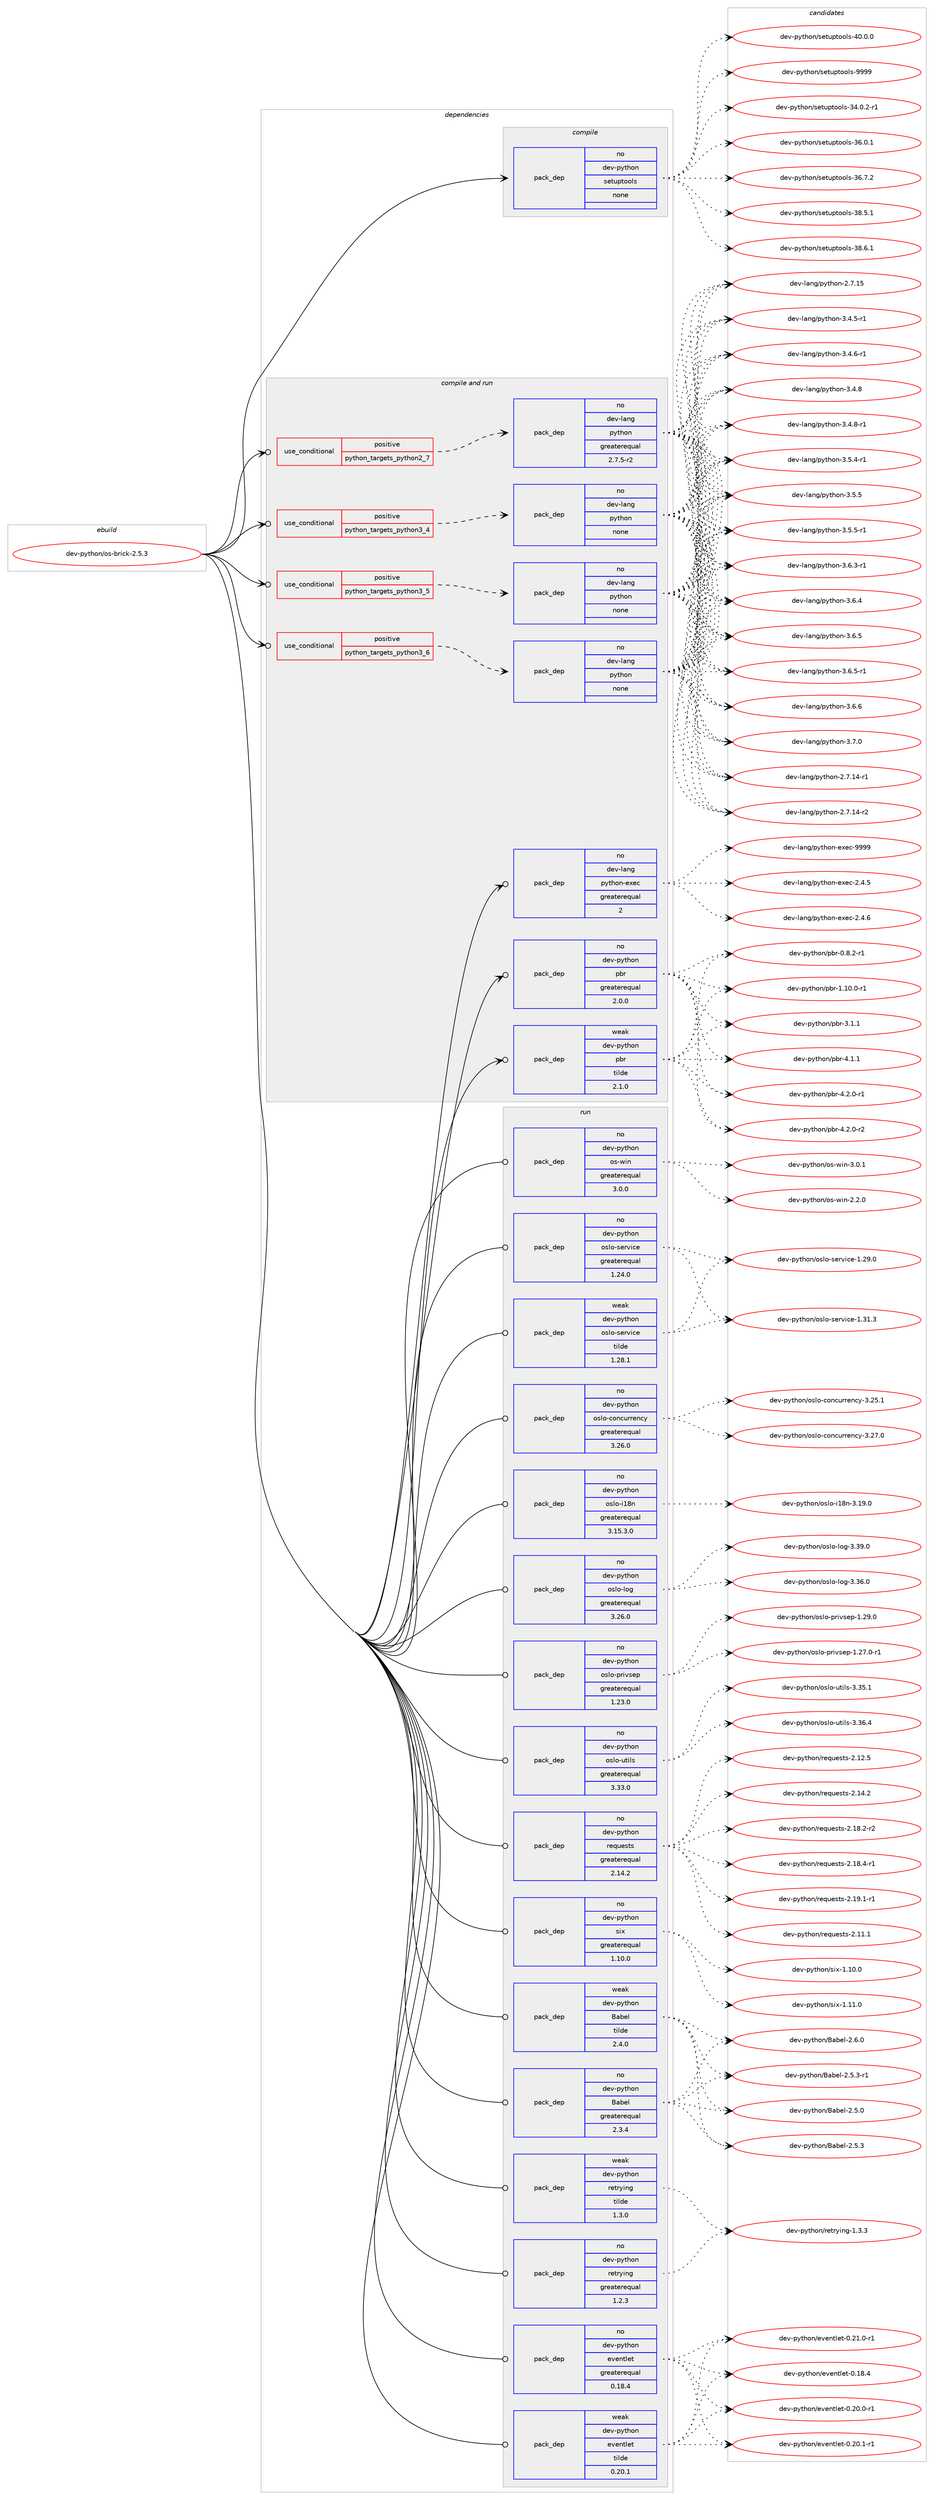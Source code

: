 digraph prolog {

# *************
# Graph options
# *************

newrank=true;
concentrate=true;
compound=true;
graph [rankdir=LR,fontname=Helvetica,fontsize=10,ranksep=1.5];#, ranksep=2.5, nodesep=0.2];
edge  [arrowhead=vee];
node  [fontname=Helvetica,fontsize=10];

# **********
# The ebuild
# **********

subgraph cluster_leftcol {
color=gray;
rank=same;
label=<<i>ebuild</i>>;
id [label="dev-python/os-brick-2.5.3", color=red, width=4, href="../dev-python/os-brick-2.5.3.svg"];
}

# ****************
# The dependencies
# ****************

subgraph cluster_midcol {
color=gray;
label=<<i>dependencies</i>>;
subgraph cluster_compile {
fillcolor="#eeeeee";
style=filled;
label=<<i>compile</i>>;
subgraph pack4233 {
dependency6140 [label=<<TABLE BORDER="0" CELLBORDER="1" CELLSPACING="0" CELLPADDING="4" WIDTH="220"><TR><TD ROWSPAN="6" CELLPADDING="30">pack_dep</TD></TR><TR><TD WIDTH="110">no</TD></TR><TR><TD>dev-python</TD></TR><TR><TD>setuptools</TD></TR><TR><TD>none</TD></TR><TR><TD></TD></TR></TABLE>>, shape=none, color=blue];
}
id:e -> dependency6140:w [weight=20,style="solid",arrowhead="vee"];
}
subgraph cluster_compileandrun {
fillcolor="#eeeeee";
style=filled;
label=<<i>compile and run</i>>;
subgraph cond1776 {
dependency6141 [label=<<TABLE BORDER="0" CELLBORDER="1" CELLSPACING="0" CELLPADDING="4"><TR><TD ROWSPAN="3" CELLPADDING="10">use_conditional</TD></TR><TR><TD>positive</TD></TR><TR><TD>python_targets_python2_7</TD></TR></TABLE>>, shape=none, color=red];
subgraph pack4234 {
dependency6142 [label=<<TABLE BORDER="0" CELLBORDER="1" CELLSPACING="0" CELLPADDING="4" WIDTH="220"><TR><TD ROWSPAN="6" CELLPADDING="30">pack_dep</TD></TR><TR><TD WIDTH="110">no</TD></TR><TR><TD>dev-lang</TD></TR><TR><TD>python</TD></TR><TR><TD>greaterequal</TD></TR><TR><TD>2.7.5-r2</TD></TR></TABLE>>, shape=none, color=blue];
}
dependency6141:e -> dependency6142:w [weight=20,style="dashed",arrowhead="vee"];
}
id:e -> dependency6141:w [weight=20,style="solid",arrowhead="odotvee"];
subgraph cond1777 {
dependency6143 [label=<<TABLE BORDER="0" CELLBORDER="1" CELLSPACING="0" CELLPADDING="4"><TR><TD ROWSPAN="3" CELLPADDING="10">use_conditional</TD></TR><TR><TD>positive</TD></TR><TR><TD>python_targets_python3_4</TD></TR></TABLE>>, shape=none, color=red];
subgraph pack4235 {
dependency6144 [label=<<TABLE BORDER="0" CELLBORDER="1" CELLSPACING="0" CELLPADDING="4" WIDTH="220"><TR><TD ROWSPAN="6" CELLPADDING="30">pack_dep</TD></TR><TR><TD WIDTH="110">no</TD></TR><TR><TD>dev-lang</TD></TR><TR><TD>python</TD></TR><TR><TD>none</TD></TR><TR><TD></TD></TR></TABLE>>, shape=none, color=blue];
}
dependency6143:e -> dependency6144:w [weight=20,style="dashed",arrowhead="vee"];
}
id:e -> dependency6143:w [weight=20,style="solid",arrowhead="odotvee"];
subgraph cond1778 {
dependency6145 [label=<<TABLE BORDER="0" CELLBORDER="1" CELLSPACING="0" CELLPADDING="4"><TR><TD ROWSPAN="3" CELLPADDING="10">use_conditional</TD></TR><TR><TD>positive</TD></TR><TR><TD>python_targets_python3_5</TD></TR></TABLE>>, shape=none, color=red];
subgraph pack4236 {
dependency6146 [label=<<TABLE BORDER="0" CELLBORDER="1" CELLSPACING="0" CELLPADDING="4" WIDTH="220"><TR><TD ROWSPAN="6" CELLPADDING="30">pack_dep</TD></TR><TR><TD WIDTH="110">no</TD></TR><TR><TD>dev-lang</TD></TR><TR><TD>python</TD></TR><TR><TD>none</TD></TR><TR><TD></TD></TR></TABLE>>, shape=none, color=blue];
}
dependency6145:e -> dependency6146:w [weight=20,style="dashed",arrowhead="vee"];
}
id:e -> dependency6145:w [weight=20,style="solid",arrowhead="odotvee"];
subgraph cond1779 {
dependency6147 [label=<<TABLE BORDER="0" CELLBORDER="1" CELLSPACING="0" CELLPADDING="4"><TR><TD ROWSPAN="3" CELLPADDING="10">use_conditional</TD></TR><TR><TD>positive</TD></TR><TR><TD>python_targets_python3_6</TD></TR></TABLE>>, shape=none, color=red];
subgraph pack4237 {
dependency6148 [label=<<TABLE BORDER="0" CELLBORDER="1" CELLSPACING="0" CELLPADDING="4" WIDTH="220"><TR><TD ROWSPAN="6" CELLPADDING="30">pack_dep</TD></TR><TR><TD WIDTH="110">no</TD></TR><TR><TD>dev-lang</TD></TR><TR><TD>python</TD></TR><TR><TD>none</TD></TR><TR><TD></TD></TR></TABLE>>, shape=none, color=blue];
}
dependency6147:e -> dependency6148:w [weight=20,style="dashed",arrowhead="vee"];
}
id:e -> dependency6147:w [weight=20,style="solid",arrowhead="odotvee"];
subgraph pack4238 {
dependency6149 [label=<<TABLE BORDER="0" CELLBORDER="1" CELLSPACING="0" CELLPADDING="4" WIDTH="220"><TR><TD ROWSPAN="6" CELLPADDING="30">pack_dep</TD></TR><TR><TD WIDTH="110">no</TD></TR><TR><TD>dev-lang</TD></TR><TR><TD>python-exec</TD></TR><TR><TD>greaterequal</TD></TR><TR><TD>2</TD></TR></TABLE>>, shape=none, color=blue];
}
id:e -> dependency6149:w [weight=20,style="solid",arrowhead="odotvee"];
subgraph pack4239 {
dependency6150 [label=<<TABLE BORDER="0" CELLBORDER="1" CELLSPACING="0" CELLPADDING="4" WIDTH="220"><TR><TD ROWSPAN="6" CELLPADDING="30">pack_dep</TD></TR><TR><TD WIDTH="110">no</TD></TR><TR><TD>dev-python</TD></TR><TR><TD>pbr</TD></TR><TR><TD>greaterequal</TD></TR><TR><TD>2.0.0</TD></TR></TABLE>>, shape=none, color=blue];
}
id:e -> dependency6150:w [weight=20,style="solid",arrowhead="odotvee"];
subgraph pack4240 {
dependency6151 [label=<<TABLE BORDER="0" CELLBORDER="1" CELLSPACING="0" CELLPADDING="4" WIDTH="220"><TR><TD ROWSPAN="6" CELLPADDING="30">pack_dep</TD></TR><TR><TD WIDTH="110">weak</TD></TR><TR><TD>dev-python</TD></TR><TR><TD>pbr</TD></TR><TR><TD>tilde</TD></TR><TR><TD>2.1.0</TD></TR></TABLE>>, shape=none, color=blue];
}
id:e -> dependency6151:w [weight=20,style="solid",arrowhead="odotvee"];
}
subgraph cluster_run {
fillcolor="#eeeeee";
style=filled;
label=<<i>run</i>>;
subgraph pack4241 {
dependency6152 [label=<<TABLE BORDER="0" CELLBORDER="1" CELLSPACING="0" CELLPADDING="4" WIDTH="220"><TR><TD ROWSPAN="6" CELLPADDING="30">pack_dep</TD></TR><TR><TD WIDTH="110">no</TD></TR><TR><TD>dev-python</TD></TR><TR><TD>Babel</TD></TR><TR><TD>greaterequal</TD></TR><TR><TD>2.3.4</TD></TR></TABLE>>, shape=none, color=blue];
}
id:e -> dependency6152:w [weight=20,style="solid",arrowhead="odot"];
subgraph pack4242 {
dependency6153 [label=<<TABLE BORDER="0" CELLBORDER="1" CELLSPACING="0" CELLPADDING="4" WIDTH="220"><TR><TD ROWSPAN="6" CELLPADDING="30">pack_dep</TD></TR><TR><TD WIDTH="110">no</TD></TR><TR><TD>dev-python</TD></TR><TR><TD>eventlet</TD></TR><TR><TD>greaterequal</TD></TR><TR><TD>0.18.4</TD></TR></TABLE>>, shape=none, color=blue];
}
id:e -> dependency6153:w [weight=20,style="solid",arrowhead="odot"];
subgraph pack4243 {
dependency6154 [label=<<TABLE BORDER="0" CELLBORDER="1" CELLSPACING="0" CELLPADDING="4" WIDTH="220"><TR><TD ROWSPAN="6" CELLPADDING="30">pack_dep</TD></TR><TR><TD WIDTH="110">no</TD></TR><TR><TD>dev-python</TD></TR><TR><TD>os-win</TD></TR><TR><TD>greaterequal</TD></TR><TR><TD>3.0.0</TD></TR></TABLE>>, shape=none, color=blue];
}
id:e -> dependency6154:w [weight=20,style="solid",arrowhead="odot"];
subgraph pack4244 {
dependency6155 [label=<<TABLE BORDER="0" CELLBORDER="1" CELLSPACING="0" CELLPADDING="4" WIDTH="220"><TR><TD ROWSPAN="6" CELLPADDING="30">pack_dep</TD></TR><TR><TD WIDTH="110">no</TD></TR><TR><TD>dev-python</TD></TR><TR><TD>oslo-concurrency</TD></TR><TR><TD>greaterequal</TD></TR><TR><TD>3.26.0</TD></TR></TABLE>>, shape=none, color=blue];
}
id:e -> dependency6155:w [weight=20,style="solid",arrowhead="odot"];
subgraph pack4245 {
dependency6156 [label=<<TABLE BORDER="0" CELLBORDER="1" CELLSPACING="0" CELLPADDING="4" WIDTH="220"><TR><TD ROWSPAN="6" CELLPADDING="30">pack_dep</TD></TR><TR><TD WIDTH="110">no</TD></TR><TR><TD>dev-python</TD></TR><TR><TD>oslo-i18n</TD></TR><TR><TD>greaterequal</TD></TR><TR><TD>3.15.3.0</TD></TR></TABLE>>, shape=none, color=blue];
}
id:e -> dependency6156:w [weight=20,style="solid",arrowhead="odot"];
subgraph pack4246 {
dependency6157 [label=<<TABLE BORDER="0" CELLBORDER="1" CELLSPACING="0" CELLPADDING="4" WIDTH="220"><TR><TD ROWSPAN="6" CELLPADDING="30">pack_dep</TD></TR><TR><TD WIDTH="110">no</TD></TR><TR><TD>dev-python</TD></TR><TR><TD>oslo-log</TD></TR><TR><TD>greaterequal</TD></TR><TR><TD>3.26.0</TD></TR></TABLE>>, shape=none, color=blue];
}
id:e -> dependency6157:w [weight=20,style="solid",arrowhead="odot"];
subgraph pack4247 {
dependency6158 [label=<<TABLE BORDER="0" CELLBORDER="1" CELLSPACING="0" CELLPADDING="4" WIDTH="220"><TR><TD ROWSPAN="6" CELLPADDING="30">pack_dep</TD></TR><TR><TD WIDTH="110">no</TD></TR><TR><TD>dev-python</TD></TR><TR><TD>oslo-privsep</TD></TR><TR><TD>greaterequal</TD></TR><TR><TD>1.23.0</TD></TR></TABLE>>, shape=none, color=blue];
}
id:e -> dependency6158:w [weight=20,style="solid",arrowhead="odot"];
subgraph pack4248 {
dependency6159 [label=<<TABLE BORDER="0" CELLBORDER="1" CELLSPACING="0" CELLPADDING="4" WIDTH="220"><TR><TD ROWSPAN="6" CELLPADDING="30">pack_dep</TD></TR><TR><TD WIDTH="110">no</TD></TR><TR><TD>dev-python</TD></TR><TR><TD>oslo-service</TD></TR><TR><TD>greaterequal</TD></TR><TR><TD>1.24.0</TD></TR></TABLE>>, shape=none, color=blue];
}
id:e -> dependency6159:w [weight=20,style="solid",arrowhead="odot"];
subgraph pack4249 {
dependency6160 [label=<<TABLE BORDER="0" CELLBORDER="1" CELLSPACING="0" CELLPADDING="4" WIDTH="220"><TR><TD ROWSPAN="6" CELLPADDING="30">pack_dep</TD></TR><TR><TD WIDTH="110">no</TD></TR><TR><TD>dev-python</TD></TR><TR><TD>oslo-utils</TD></TR><TR><TD>greaterequal</TD></TR><TR><TD>3.33.0</TD></TR></TABLE>>, shape=none, color=blue];
}
id:e -> dependency6160:w [weight=20,style="solid",arrowhead="odot"];
subgraph pack4250 {
dependency6161 [label=<<TABLE BORDER="0" CELLBORDER="1" CELLSPACING="0" CELLPADDING="4" WIDTH="220"><TR><TD ROWSPAN="6" CELLPADDING="30">pack_dep</TD></TR><TR><TD WIDTH="110">no</TD></TR><TR><TD>dev-python</TD></TR><TR><TD>requests</TD></TR><TR><TD>greaterequal</TD></TR><TR><TD>2.14.2</TD></TR></TABLE>>, shape=none, color=blue];
}
id:e -> dependency6161:w [weight=20,style="solid",arrowhead="odot"];
subgraph pack4251 {
dependency6162 [label=<<TABLE BORDER="0" CELLBORDER="1" CELLSPACING="0" CELLPADDING="4" WIDTH="220"><TR><TD ROWSPAN="6" CELLPADDING="30">pack_dep</TD></TR><TR><TD WIDTH="110">no</TD></TR><TR><TD>dev-python</TD></TR><TR><TD>retrying</TD></TR><TR><TD>greaterequal</TD></TR><TR><TD>1.2.3</TD></TR></TABLE>>, shape=none, color=blue];
}
id:e -> dependency6162:w [weight=20,style="solid",arrowhead="odot"];
subgraph pack4252 {
dependency6163 [label=<<TABLE BORDER="0" CELLBORDER="1" CELLSPACING="0" CELLPADDING="4" WIDTH="220"><TR><TD ROWSPAN="6" CELLPADDING="30">pack_dep</TD></TR><TR><TD WIDTH="110">no</TD></TR><TR><TD>dev-python</TD></TR><TR><TD>six</TD></TR><TR><TD>greaterequal</TD></TR><TR><TD>1.10.0</TD></TR></TABLE>>, shape=none, color=blue];
}
id:e -> dependency6163:w [weight=20,style="solid",arrowhead="odot"];
subgraph pack4253 {
dependency6164 [label=<<TABLE BORDER="0" CELLBORDER="1" CELLSPACING="0" CELLPADDING="4" WIDTH="220"><TR><TD ROWSPAN="6" CELLPADDING="30">pack_dep</TD></TR><TR><TD WIDTH="110">weak</TD></TR><TR><TD>dev-python</TD></TR><TR><TD>Babel</TD></TR><TR><TD>tilde</TD></TR><TR><TD>2.4.0</TD></TR></TABLE>>, shape=none, color=blue];
}
id:e -> dependency6164:w [weight=20,style="solid",arrowhead="odot"];
subgraph pack4254 {
dependency6165 [label=<<TABLE BORDER="0" CELLBORDER="1" CELLSPACING="0" CELLPADDING="4" WIDTH="220"><TR><TD ROWSPAN="6" CELLPADDING="30">pack_dep</TD></TR><TR><TD WIDTH="110">weak</TD></TR><TR><TD>dev-python</TD></TR><TR><TD>eventlet</TD></TR><TR><TD>tilde</TD></TR><TR><TD>0.20.1</TD></TR></TABLE>>, shape=none, color=blue];
}
id:e -> dependency6165:w [weight=20,style="solid",arrowhead="odot"];
subgraph pack4255 {
dependency6166 [label=<<TABLE BORDER="0" CELLBORDER="1" CELLSPACING="0" CELLPADDING="4" WIDTH="220"><TR><TD ROWSPAN="6" CELLPADDING="30">pack_dep</TD></TR><TR><TD WIDTH="110">weak</TD></TR><TR><TD>dev-python</TD></TR><TR><TD>oslo-service</TD></TR><TR><TD>tilde</TD></TR><TR><TD>1.28.1</TD></TR></TABLE>>, shape=none, color=blue];
}
id:e -> dependency6166:w [weight=20,style="solid",arrowhead="odot"];
subgraph pack4256 {
dependency6167 [label=<<TABLE BORDER="0" CELLBORDER="1" CELLSPACING="0" CELLPADDING="4" WIDTH="220"><TR><TD ROWSPAN="6" CELLPADDING="30">pack_dep</TD></TR><TR><TD WIDTH="110">weak</TD></TR><TR><TD>dev-python</TD></TR><TR><TD>retrying</TD></TR><TR><TD>tilde</TD></TR><TR><TD>1.3.0</TD></TR></TABLE>>, shape=none, color=blue];
}
id:e -> dependency6167:w [weight=20,style="solid",arrowhead="odot"];
}
}

# **************
# The candidates
# **************

subgraph cluster_choices {
rank=same;
color=gray;
label=<<i>candidates</i>>;

subgraph choice4233 {
color=black;
nodesep=1;
choice1001011184511212111610411111047115101116117112116111111108115455152464846504511449 [label="dev-python/setuptools-34.0.2-r1", color=red, width=4,href="../dev-python/setuptools-34.0.2-r1.svg"];
choice100101118451121211161041111104711510111611711211611111110811545515446484649 [label="dev-python/setuptools-36.0.1", color=red, width=4,href="../dev-python/setuptools-36.0.1.svg"];
choice100101118451121211161041111104711510111611711211611111110811545515446554650 [label="dev-python/setuptools-36.7.2", color=red, width=4,href="../dev-python/setuptools-36.7.2.svg"];
choice100101118451121211161041111104711510111611711211611111110811545515646534649 [label="dev-python/setuptools-38.5.1", color=red, width=4,href="../dev-python/setuptools-38.5.1.svg"];
choice100101118451121211161041111104711510111611711211611111110811545515646544649 [label="dev-python/setuptools-38.6.1", color=red, width=4,href="../dev-python/setuptools-38.6.1.svg"];
choice100101118451121211161041111104711510111611711211611111110811545524846484648 [label="dev-python/setuptools-40.0.0", color=red, width=4,href="../dev-python/setuptools-40.0.0.svg"];
choice10010111845112121116104111110471151011161171121161111111081154557575757 [label="dev-python/setuptools-9999", color=red, width=4,href="../dev-python/setuptools-9999.svg"];
dependency6140:e -> choice1001011184511212111610411111047115101116117112116111111108115455152464846504511449:w [style=dotted,weight="100"];
dependency6140:e -> choice100101118451121211161041111104711510111611711211611111110811545515446484649:w [style=dotted,weight="100"];
dependency6140:e -> choice100101118451121211161041111104711510111611711211611111110811545515446554650:w [style=dotted,weight="100"];
dependency6140:e -> choice100101118451121211161041111104711510111611711211611111110811545515646534649:w [style=dotted,weight="100"];
dependency6140:e -> choice100101118451121211161041111104711510111611711211611111110811545515646544649:w [style=dotted,weight="100"];
dependency6140:e -> choice100101118451121211161041111104711510111611711211611111110811545524846484648:w [style=dotted,weight="100"];
dependency6140:e -> choice10010111845112121116104111110471151011161171121161111111081154557575757:w [style=dotted,weight="100"];
}
subgraph choice4234 {
color=black;
nodesep=1;
choice100101118451089711010347112121116104111110455046554649524511449 [label="dev-lang/python-2.7.14-r1", color=red, width=4,href="../dev-lang/python-2.7.14-r1.svg"];
choice100101118451089711010347112121116104111110455046554649524511450 [label="dev-lang/python-2.7.14-r2", color=red, width=4,href="../dev-lang/python-2.7.14-r2.svg"];
choice10010111845108971101034711212111610411111045504655464953 [label="dev-lang/python-2.7.15", color=red, width=4,href="../dev-lang/python-2.7.15.svg"];
choice1001011184510897110103471121211161041111104551465246534511449 [label="dev-lang/python-3.4.5-r1", color=red, width=4,href="../dev-lang/python-3.4.5-r1.svg"];
choice1001011184510897110103471121211161041111104551465246544511449 [label="dev-lang/python-3.4.6-r1", color=red, width=4,href="../dev-lang/python-3.4.6-r1.svg"];
choice100101118451089711010347112121116104111110455146524656 [label="dev-lang/python-3.4.8", color=red, width=4,href="../dev-lang/python-3.4.8.svg"];
choice1001011184510897110103471121211161041111104551465246564511449 [label="dev-lang/python-3.4.8-r1", color=red, width=4,href="../dev-lang/python-3.4.8-r1.svg"];
choice1001011184510897110103471121211161041111104551465346524511449 [label="dev-lang/python-3.5.4-r1", color=red, width=4,href="../dev-lang/python-3.5.4-r1.svg"];
choice100101118451089711010347112121116104111110455146534653 [label="dev-lang/python-3.5.5", color=red, width=4,href="../dev-lang/python-3.5.5.svg"];
choice1001011184510897110103471121211161041111104551465346534511449 [label="dev-lang/python-3.5.5-r1", color=red, width=4,href="../dev-lang/python-3.5.5-r1.svg"];
choice1001011184510897110103471121211161041111104551465446514511449 [label="dev-lang/python-3.6.3-r1", color=red, width=4,href="../dev-lang/python-3.6.3-r1.svg"];
choice100101118451089711010347112121116104111110455146544652 [label="dev-lang/python-3.6.4", color=red, width=4,href="../dev-lang/python-3.6.4.svg"];
choice100101118451089711010347112121116104111110455146544653 [label="dev-lang/python-3.6.5", color=red, width=4,href="../dev-lang/python-3.6.5.svg"];
choice1001011184510897110103471121211161041111104551465446534511449 [label="dev-lang/python-3.6.5-r1", color=red, width=4,href="../dev-lang/python-3.6.5-r1.svg"];
choice100101118451089711010347112121116104111110455146544654 [label="dev-lang/python-3.6.6", color=red, width=4,href="../dev-lang/python-3.6.6.svg"];
choice100101118451089711010347112121116104111110455146554648 [label="dev-lang/python-3.7.0", color=red, width=4,href="../dev-lang/python-3.7.0.svg"];
dependency6142:e -> choice100101118451089711010347112121116104111110455046554649524511449:w [style=dotted,weight="100"];
dependency6142:e -> choice100101118451089711010347112121116104111110455046554649524511450:w [style=dotted,weight="100"];
dependency6142:e -> choice10010111845108971101034711212111610411111045504655464953:w [style=dotted,weight="100"];
dependency6142:e -> choice1001011184510897110103471121211161041111104551465246534511449:w [style=dotted,weight="100"];
dependency6142:e -> choice1001011184510897110103471121211161041111104551465246544511449:w [style=dotted,weight="100"];
dependency6142:e -> choice100101118451089711010347112121116104111110455146524656:w [style=dotted,weight="100"];
dependency6142:e -> choice1001011184510897110103471121211161041111104551465246564511449:w [style=dotted,weight="100"];
dependency6142:e -> choice1001011184510897110103471121211161041111104551465346524511449:w [style=dotted,weight="100"];
dependency6142:e -> choice100101118451089711010347112121116104111110455146534653:w [style=dotted,weight="100"];
dependency6142:e -> choice1001011184510897110103471121211161041111104551465346534511449:w [style=dotted,weight="100"];
dependency6142:e -> choice1001011184510897110103471121211161041111104551465446514511449:w [style=dotted,weight="100"];
dependency6142:e -> choice100101118451089711010347112121116104111110455146544652:w [style=dotted,weight="100"];
dependency6142:e -> choice100101118451089711010347112121116104111110455146544653:w [style=dotted,weight="100"];
dependency6142:e -> choice1001011184510897110103471121211161041111104551465446534511449:w [style=dotted,weight="100"];
dependency6142:e -> choice100101118451089711010347112121116104111110455146544654:w [style=dotted,weight="100"];
dependency6142:e -> choice100101118451089711010347112121116104111110455146554648:w [style=dotted,weight="100"];
}
subgraph choice4235 {
color=black;
nodesep=1;
choice100101118451089711010347112121116104111110455046554649524511449 [label="dev-lang/python-2.7.14-r1", color=red, width=4,href="../dev-lang/python-2.7.14-r1.svg"];
choice100101118451089711010347112121116104111110455046554649524511450 [label="dev-lang/python-2.7.14-r2", color=red, width=4,href="../dev-lang/python-2.7.14-r2.svg"];
choice10010111845108971101034711212111610411111045504655464953 [label="dev-lang/python-2.7.15", color=red, width=4,href="../dev-lang/python-2.7.15.svg"];
choice1001011184510897110103471121211161041111104551465246534511449 [label="dev-lang/python-3.4.5-r1", color=red, width=4,href="../dev-lang/python-3.4.5-r1.svg"];
choice1001011184510897110103471121211161041111104551465246544511449 [label="dev-lang/python-3.4.6-r1", color=red, width=4,href="../dev-lang/python-3.4.6-r1.svg"];
choice100101118451089711010347112121116104111110455146524656 [label="dev-lang/python-3.4.8", color=red, width=4,href="../dev-lang/python-3.4.8.svg"];
choice1001011184510897110103471121211161041111104551465246564511449 [label="dev-lang/python-3.4.8-r1", color=red, width=4,href="../dev-lang/python-3.4.8-r1.svg"];
choice1001011184510897110103471121211161041111104551465346524511449 [label="dev-lang/python-3.5.4-r1", color=red, width=4,href="../dev-lang/python-3.5.4-r1.svg"];
choice100101118451089711010347112121116104111110455146534653 [label="dev-lang/python-3.5.5", color=red, width=4,href="../dev-lang/python-3.5.5.svg"];
choice1001011184510897110103471121211161041111104551465346534511449 [label="dev-lang/python-3.5.5-r1", color=red, width=4,href="../dev-lang/python-3.5.5-r1.svg"];
choice1001011184510897110103471121211161041111104551465446514511449 [label="dev-lang/python-3.6.3-r1", color=red, width=4,href="../dev-lang/python-3.6.3-r1.svg"];
choice100101118451089711010347112121116104111110455146544652 [label="dev-lang/python-3.6.4", color=red, width=4,href="../dev-lang/python-3.6.4.svg"];
choice100101118451089711010347112121116104111110455146544653 [label="dev-lang/python-3.6.5", color=red, width=4,href="../dev-lang/python-3.6.5.svg"];
choice1001011184510897110103471121211161041111104551465446534511449 [label="dev-lang/python-3.6.5-r1", color=red, width=4,href="../dev-lang/python-3.6.5-r1.svg"];
choice100101118451089711010347112121116104111110455146544654 [label="dev-lang/python-3.6.6", color=red, width=4,href="../dev-lang/python-3.6.6.svg"];
choice100101118451089711010347112121116104111110455146554648 [label="dev-lang/python-3.7.0", color=red, width=4,href="../dev-lang/python-3.7.0.svg"];
dependency6144:e -> choice100101118451089711010347112121116104111110455046554649524511449:w [style=dotted,weight="100"];
dependency6144:e -> choice100101118451089711010347112121116104111110455046554649524511450:w [style=dotted,weight="100"];
dependency6144:e -> choice10010111845108971101034711212111610411111045504655464953:w [style=dotted,weight="100"];
dependency6144:e -> choice1001011184510897110103471121211161041111104551465246534511449:w [style=dotted,weight="100"];
dependency6144:e -> choice1001011184510897110103471121211161041111104551465246544511449:w [style=dotted,weight="100"];
dependency6144:e -> choice100101118451089711010347112121116104111110455146524656:w [style=dotted,weight="100"];
dependency6144:e -> choice1001011184510897110103471121211161041111104551465246564511449:w [style=dotted,weight="100"];
dependency6144:e -> choice1001011184510897110103471121211161041111104551465346524511449:w [style=dotted,weight="100"];
dependency6144:e -> choice100101118451089711010347112121116104111110455146534653:w [style=dotted,weight="100"];
dependency6144:e -> choice1001011184510897110103471121211161041111104551465346534511449:w [style=dotted,weight="100"];
dependency6144:e -> choice1001011184510897110103471121211161041111104551465446514511449:w [style=dotted,weight="100"];
dependency6144:e -> choice100101118451089711010347112121116104111110455146544652:w [style=dotted,weight="100"];
dependency6144:e -> choice100101118451089711010347112121116104111110455146544653:w [style=dotted,weight="100"];
dependency6144:e -> choice1001011184510897110103471121211161041111104551465446534511449:w [style=dotted,weight="100"];
dependency6144:e -> choice100101118451089711010347112121116104111110455146544654:w [style=dotted,weight="100"];
dependency6144:e -> choice100101118451089711010347112121116104111110455146554648:w [style=dotted,weight="100"];
}
subgraph choice4236 {
color=black;
nodesep=1;
choice100101118451089711010347112121116104111110455046554649524511449 [label="dev-lang/python-2.7.14-r1", color=red, width=4,href="../dev-lang/python-2.7.14-r1.svg"];
choice100101118451089711010347112121116104111110455046554649524511450 [label="dev-lang/python-2.7.14-r2", color=red, width=4,href="../dev-lang/python-2.7.14-r2.svg"];
choice10010111845108971101034711212111610411111045504655464953 [label="dev-lang/python-2.7.15", color=red, width=4,href="../dev-lang/python-2.7.15.svg"];
choice1001011184510897110103471121211161041111104551465246534511449 [label="dev-lang/python-3.4.5-r1", color=red, width=4,href="../dev-lang/python-3.4.5-r1.svg"];
choice1001011184510897110103471121211161041111104551465246544511449 [label="dev-lang/python-3.4.6-r1", color=red, width=4,href="../dev-lang/python-3.4.6-r1.svg"];
choice100101118451089711010347112121116104111110455146524656 [label="dev-lang/python-3.4.8", color=red, width=4,href="../dev-lang/python-3.4.8.svg"];
choice1001011184510897110103471121211161041111104551465246564511449 [label="dev-lang/python-3.4.8-r1", color=red, width=4,href="../dev-lang/python-3.4.8-r1.svg"];
choice1001011184510897110103471121211161041111104551465346524511449 [label="dev-lang/python-3.5.4-r1", color=red, width=4,href="../dev-lang/python-3.5.4-r1.svg"];
choice100101118451089711010347112121116104111110455146534653 [label="dev-lang/python-3.5.5", color=red, width=4,href="../dev-lang/python-3.5.5.svg"];
choice1001011184510897110103471121211161041111104551465346534511449 [label="dev-lang/python-3.5.5-r1", color=red, width=4,href="../dev-lang/python-3.5.5-r1.svg"];
choice1001011184510897110103471121211161041111104551465446514511449 [label="dev-lang/python-3.6.3-r1", color=red, width=4,href="../dev-lang/python-3.6.3-r1.svg"];
choice100101118451089711010347112121116104111110455146544652 [label="dev-lang/python-3.6.4", color=red, width=4,href="../dev-lang/python-3.6.4.svg"];
choice100101118451089711010347112121116104111110455146544653 [label="dev-lang/python-3.6.5", color=red, width=4,href="../dev-lang/python-3.6.5.svg"];
choice1001011184510897110103471121211161041111104551465446534511449 [label="dev-lang/python-3.6.5-r1", color=red, width=4,href="../dev-lang/python-3.6.5-r1.svg"];
choice100101118451089711010347112121116104111110455146544654 [label="dev-lang/python-3.6.6", color=red, width=4,href="../dev-lang/python-3.6.6.svg"];
choice100101118451089711010347112121116104111110455146554648 [label="dev-lang/python-3.7.0", color=red, width=4,href="../dev-lang/python-3.7.0.svg"];
dependency6146:e -> choice100101118451089711010347112121116104111110455046554649524511449:w [style=dotted,weight="100"];
dependency6146:e -> choice100101118451089711010347112121116104111110455046554649524511450:w [style=dotted,weight="100"];
dependency6146:e -> choice10010111845108971101034711212111610411111045504655464953:w [style=dotted,weight="100"];
dependency6146:e -> choice1001011184510897110103471121211161041111104551465246534511449:w [style=dotted,weight="100"];
dependency6146:e -> choice1001011184510897110103471121211161041111104551465246544511449:w [style=dotted,weight="100"];
dependency6146:e -> choice100101118451089711010347112121116104111110455146524656:w [style=dotted,weight="100"];
dependency6146:e -> choice1001011184510897110103471121211161041111104551465246564511449:w [style=dotted,weight="100"];
dependency6146:e -> choice1001011184510897110103471121211161041111104551465346524511449:w [style=dotted,weight="100"];
dependency6146:e -> choice100101118451089711010347112121116104111110455146534653:w [style=dotted,weight="100"];
dependency6146:e -> choice1001011184510897110103471121211161041111104551465346534511449:w [style=dotted,weight="100"];
dependency6146:e -> choice1001011184510897110103471121211161041111104551465446514511449:w [style=dotted,weight="100"];
dependency6146:e -> choice100101118451089711010347112121116104111110455146544652:w [style=dotted,weight="100"];
dependency6146:e -> choice100101118451089711010347112121116104111110455146544653:w [style=dotted,weight="100"];
dependency6146:e -> choice1001011184510897110103471121211161041111104551465446534511449:w [style=dotted,weight="100"];
dependency6146:e -> choice100101118451089711010347112121116104111110455146544654:w [style=dotted,weight="100"];
dependency6146:e -> choice100101118451089711010347112121116104111110455146554648:w [style=dotted,weight="100"];
}
subgraph choice4237 {
color=black;
nodesep=1;
choice100101118451089711010347112121116104111110455046554649524511449 [label="dev-lang/python-2.7.14-r1", color=red, width=4,href="../dev-lang/python-2.7.14-r1.svg"];
choice100101118451089711010347112121116104111110455046554649524511450 [label="dev-lang/python-2.7.14-r2", color=red, width=4,href="../dev-lang/python-2.7.14-r2.svg"];
choice10010111845108971101034711212111610411111045504655464953 [label="dev-lang/python-2.7.15", color=red, width=4,href="../dev-lang/python-2.7.15.svg"];
choice1001011184510897110103471121211161041111104551465246534511449 [label="dev-lang/python-3.4.5-r1", color=red, width=4,href="../dev-lang/python-3.4.5-r1.svg"];
choice1001011184510897110103471121211161041111104551465246544511449 [label="dev-lang/python-3.4.6-r1", color=red, width=4,href="../dev-lang/python-3.4.6-r1.svg"];
choice100101118451089711010347112121116104111110455146524656 [label="dev-lang/python-3.4.8", color=red, width=4,href="../dev-lang/python-3.4.8.svg"];
choice1001011184510897110103471121211161041111104551465246564511449 [label="dev-lang/python-3.4.8-r1", color=red, width=4,href="../dev-lang/python-3.4.8-r1.svg"];
choice1001011184510897110103471121211161041111104551465346524511449 [label="dev-lang/python-3.5.4-r1", color=red, width=4,href="../dev-lang/python-3.5.4-r1.svg"];
choice100101118451089711010347112121116104111110455146534653 [label="dev-lang/python-3.5.5", color=red, width=4,href="../dev-lang/python-3.5.5.svg"];
choice1001011184510897110103471121211161041111104551465346534511449 [label="dev-lang/python-3.5.5-r1", color=red, width=4,href="../dev-lang/python-3.5.5-r1.svg"];
choice1001011184510897110103471121211161041111104551465446514511449 [label="dev-lang/python-3.6.3-r1", color=red, width=4,href="../dev-lang/python-3.6.3-r1.svg"];
choice100101118451089711010347112121116104111110455146544652 [label="dev-lang/python-3.6.4", color=red, width=4,href="../dev-lang/python-3.6.4.svg"];
choice100101118451089711010347112121116104111110455146544653 [label="dev-lang/python-3.6.5", color=red, width=4,href="../dev-lang/python-3.6.5.svg"];
choice1001011184510897110103471121211161041111104551465446534511449 [label="dev-lang/python-3.6.5-r1", color=red, width=4,href="../dev-lang/python-3.6.5-r1.svg"];
choice100101118451089711010347112121116104111110455146544654 [label="dev-lang/python-3.6.6", color=red, width=4,href="../dev-lang/python-3.6.6.svg"];
choice100101118451089711010347112121116104111110455146554648 [label="dev-lang/python-3.7.0", color=red, width=4,href="../dev-lang/python-3.7.0.svg"];
dependency6148:e -> choice100101118451089711010347112121116104111110455046554649524511449:w [style=dotted,weight="100"];
dependency6148:e -> choice100101118451089711010347112121116104111110455046554649524511450:w [style=dotted,weight="100"];
dependency6148:e -> choice10010111845108971101034711212111610411111045504655464953:w [style=dotted,weight="100"];
dependency6148:e -> choice1001011184510897110103471121211161041111104551465246534511449:w [style=dotted,weight="100"];
dependency6148:e -> choice1001011184510897110103471121211161041111104551465246544511449:w [style=dotted,weight="100"];
dependency6148:e -> choice100101118451089711010347112121116104111110455146524656:w [style=dotted,weight="100"];
dependency6148:e -> choice1001011184510897110103471121211161041111104551465246564511449:w [style=dotted,weight="100"];
dependency6148:e -> choice1001011184510897110103471121211161041111104551465346524511449:w [style=dotted,weight="100"];
dependency6148:e -> choice100101118451089711010347112121116104111110455146534653:w [style=dotted,weight="100"];
dependency6148:e -> choice1001011184510897110103471121211161041111104551465346534511449:w [style=dotted,weight="100"];
dependency6148:e -> choice1001011184510897110103471121211161041111104551465446514511449:w [style=dotted,weight="100"];
dependency6148:e -> choice100101118451089711010347112121116104111110455146544652:w [style=dotted,weight="100"];
dependency6148:e -> choice100101118451089711010347112121116104111110455146544653:w [style=dotted,weight="100"];
dependency6148:e -> choice1001011184510897110103471121211161041111104551465446534511449:w [style=dotted,weight="100"];
dependency6148:e -> choice100101118451089711010347112121116104111110455146544654:w [style=dotted,weight="100"];
dependency6148:e -> choice100101118451089711010347112121116104111110455146554648:w [style=dotted,weight="100"];
}
subgraph choice4238 {
color=black;
nodesep=1;
choice1001011184510897110103471121211161041111104510112010199455046524653 [label="dev-lang/python-exec-2.4.5", color=red, width=4,href="../dev-lang/python-exec-2.4.5.svg"];
choice1001011184510897110103471121211161041111104510112010199455046524654 [label="dev-lang/python-exec-2.4.6", color=red, width=4,href="../dev-lang/python-exec-2.4.6.svg"];
choice10010111845108971101034711212111610411111045101120101994557575757 [label="dev-lang/python-exec-9999", color=red, width=4,href="../dev-lang/python-exec-9999.svg"];
dependency6149:e -> choice1001011184510897110103471121211161041111104510112010199455046524653:w [style=dotted,weight="100"];
dependency6149:e -> choice1001011184510897110103471121211161041111104510112010199455046524654:w [style=dotted,weight="100"];
dependency6149:e -> choice10010111845108971101034711212111610411111045101120101994557575757:w [style=dotted,weight="100"];
}
subgraph choice4239 {
color=black;
nodesep=1;
choice1001011184511212111610411111047112981144548465646504511449 [label="dev-python/pbr-0.8.2-r1", color=red, width=4,href="../dev-python/pbr-0.8.2-r1.svg"];
choice100101118451121211161041111104711298114454946494846484511449 [label="dev-python/pbr-1.10.0-r1", color=red, width=4,href="../dev-python/pbr-1.10.0-r1.svg"];
choice100101118451121211161041111104711298114455146494649 [label="dev-python/pbr-3.1.1", color=red, width=4,href="../dev-python/pbr-3.1.1.svg"];
choice100101118451121211161041111104711298114455246494649 [label="dev-python/pbr-4.1.1", color=red, width=4,href="../dev-python/pbr-4.1.1.svg"];
choice1001011184511212111610411111047112981144552465046484511449 [label="dev-python/pbr-4.2.0-r1", color=red, width=4,href="../dev-python/pbr-4.2.0-r1.svg"];
choice1001011184511212111610411111047112981144552465046484511450 [label="dev-python/pbr-4.2.0-r2", color=red, width=4,href="../dev-python/pbr-4.2.0-r2.svg"];
dependency6150:e -> choice1001011184511212111610411111047112981144548465646504511449:w [style=dotted,weight="100"];
dependency6150:e -> choice100101118451121211161041111104711298114454946494846484511449:w [style=dotted,weight="100"];
dependency6150:e -> choice100101118451121211161041111104711298114455146494649:w [style=dotted,weight="100"];
dependency6150:e -> choice100101118451121211161041111104711298114455246494649:w [style=dotted,weight="100"];
dependency6150:e -> choice1001011184511212111610411111047112981144552465046484511449:w [style=dotted,weight="100"];
dependency6150:e -> choice1001011184511212111610411111047112981144552465046484511450:w [style=dotted,weight="100"];
}
subgraph choice4240 {
color=black;
nodesep=1;
choice1001011184511212111610411111047112981144548465646504511449 [label="dev-python/pbr-0.8.2-r1", color=red, width=4,href="../dev-python/pbr-0.8.2-r1.svg"];
choice100101118451121211161041111104711298114454946494846484511449 [label="dev-python/pbr-1.10.0-r1", color=red, width=4,href="../dev-python/pbr-1.10.0-r1.svg"];
choice100101118451121211161041111104711298114455146494649 [label="dev-python/pbr-3.1.1", color=red, width=4,href="../dev-python/pbr-3.1.1.svg"];
choice100101118451121211161041111104711298114455246494649 [label="dev-python/pbr-4.1.1", color=red, width=4,href="../dev-python/pbr-4.1.1.svg"];
choice1001011184511212111610411111047112981144552465046484511449 [label="dev-python/pbr-4.2.0-r1", color=red, width=4,href="../dev-python/pbr-4.2.0-r1.svg"];
choice1001011184511212111610411111047112981144552465046484511450 [label="dev-python/pbr-4.2.0-r2", color=red, width=4,href="../dev-python/pbr-4.2.0-r2.svg"];
dependency6151:e -> choice1001011184511212111610411111047112981144548465646504511449:w [style=dotted,weight="100"];
dependency6151:e -> choice100101118451121211161041111104711298114454946494846484511449:w [style=dotted,weight="100"];
dependency6151:e -> choice100101118451121211161041111104711298114455146494649:w [style=dotted,weight="100"];
dependency6151:e -> choice100101118451121211161041111104711298114455246494649:w [style=dotted,weight="100"];
dependency6151:e -> choice1001011184511212111610411111047112981144552465046484511449:w [style=dotted,weight="100"];
dependency6151:e -> choice1001011184511212111610411111047112981144552465046484511450:w [style=dotted,weight="100"];
}
subgraph choice4241 {
color=black;
nodesep=1;
choice1001011184511212111610411111047669798101108455046534648 [label="dev-python/Babel-2.5.0", color=red, width=4,href="../dev-python/Babel-2.5.0.svg"];
choice1001011184511212111610411111047669798101108455046534651 [label="dev-python/Babel-2.5.3", color=red, width=4,href="../dev-python/Babel-2.5.3.svg"];
choice10010111845112121116104111110476697981011084550465346514511449 [label="dev-python/Babel-2.5.3-r1", color=red, width=4,href="../dev-python/Babel-2.5.3-r1.svg"];
choice1001011184511212111610411111047669798101108455046544648 [label="dev-python/Babel-2.6.0", color=red, width=4,href="../dev-python/Babel-2.6.0.svg"];
dependency6152:e -> choice1001011184511212111610411111047669798101108455046534648:w [style=dotted,weight="100"];
dependency6152:e -> choice1001011184511212111610411111047669798101108455046534651:w [style=dotted,weight="100"];
dependency6152:e -> choice10010111845112121116104111110476697981011084550465346514511449:w [style=dotted,weight="100"];
dependency6152:e -> choice1001011184511212111610411111047669798101108455046544648:w [style=dotted,weight="100"];
}
subgraph choice4242 {
color=black;
nodesep=1;
choice100101118451121211161041111104710111810111011610810111645484649564652 [label="dev-python/eventlet-0.18.4", color=red, width=4,href="../dev-python/eventlet-0.18.4.svg"];
choice1001011184511212111610411111047101118101110116108101116454846504846484511449 [label="dev-python/eventlet-0.20.0-r1", color=red, width=4,href="../dev-python/eventlet-0.20.0-r1.svg"];
choice1001011184511212111610411111047101118101110116108101116454846504846494511449 [label="dev-python/eventlet-0.20.1-r1", color=red, width=4,href="../dev-python/eventlet-0.20.1-r1.svg"];
choice1001011184511212111610411111047101118101110116108101116454846504946484511449 [label="dev-python/eventlet-0.21.0-r1", color=red, width=4,href="../dev-python/eventlet-0.21.0-r1.svg"];
dependency6153:e -> choice100101118451121211161041111104710111810111011610810111645484649564652:w [style=dotted,weight="100"];
dependency6153:e -> choice1001011184511212111610411111047101118101110116108101116454846504846484511449:w [style=dotted,weight="100"];
dependency6153:e -> choice1001011184511212111610411111047101118101110116108101116454846504846494511449:w [style=dotted,weight="100"];
dependency6153:e -> choice1001011184511212111610411111047101118101110116108101116454846504946484511449:w [style=dotted,weight="100"];
}
subgraph choice4243 {
color=black;
nodesep=1;
choice100101118451121211161041111104711111545119105110455046504648 [label="dev-python/os-win-2.2.0", color=red, width=4,href="../dev-python/os-win-2.2.0.svg"];
choice100101118451121211161041111104711111545119105110455146484649 [label="dev-python/os-win-3.0.1", color=red, width=4,href="../dev-python/os-win-3.0.1.svg"];
dependency6154:e -> choice100101118451121211161041111104711111545119105110455046504648:w [style=dotted,weight="100"];
dependency6154:e -> choice100101118451121211161041111104711111545119105110455146484649:w [style=dotted,weight="100"];
}
subgraph choice4244 {
color=black;
nodesep=1;
choice10010111845112121116104111110471111151081114599111110991171141141011109912145514650534649 [label="dev-python/oslo-concurrency-3.25.1", color=red, width=4,href="../dev-python/oslo-concurrency-3.25.1.svg"];
choice10010111845112121116104111110471111151081114599111110991171141141011109912145514650554648 [label="dev-python/oslo-concurrency-3.27.0", color=red, width=4,href="../dev-python/oslo-concurrency-3.27.0.svg"];
dependency6155:e -> choice10010111845112121116104111110471111151081114599111110991171141141011109912145514650534649:w [style=dotted,weight="100"];
dependency6155:e -> choice10010111845112121116104111110471111151081114599111110991171141141011109912145514650554648:w [style=dotted,weight="100"];
}
subgraph choice4245 {
color=black;
nodesep=1;
choice100101118451121211161041111104711111510811145105495611045514649574648 [label="dev-python/oslo-i18n-3.19.0", color=red, width=4,href="../dev-python/oslo-i18n-3.19.0.svg"];
dependency6156:e -> choice100101118451121211161041111104711111510811145105495611045514649574648:w [style=dotted,weight="100"];
}
subgraph choice4246 {
color=black;
nodesep=1;
choice10010111845112121116104111110471111151081114510811110345514651544648 [label="dev-python/oslo-log-3.36.0", color=red, width=4,href="../dev-python/oslo-log-3.36.0.svg"];
choice10010111845112121116104111110471111151081114510811110345514651574648 [label="dev-python/oslo-log-3.39.0", color=red, width=4,href="../dev-python/oslo-log-3.39.0.svg"];
dependency6157:e -> choice10010111845112121116104111110471111151081114510811110345514651544648:w [style=dotted,weight="100"];
dependency6157:e -> choice10010111845112121116104111110471111151081114510811110345514651574648:w [style=dotted,weight="100"];
}
subgraph choice4247 {
color=black;
nodesep=1;
choice100101118451121211161041111104711111510811145112114105118115101112454946505546484511449 [label="dev-python/oslo-privsep-1.27.0-r1", color=red, width=4,href="../dev-python/oslo-privsep-1.27.0-r1.svg"];
choice10010111845112121116104111110471111151081114511211410511811510111245494650574648 [label="dev-python/oslo-privsep-1.29.0", color=red, width=4,href="../dev-python/oslo-privsep-1.29.0.svg"];
dependency6158:e -> choice100101118451121211161041111104711111510811145112114105118115101112454946505546484511449:w [style=dotted,weight="100"];
dependency6158:e -> choice10010111845112121116104111110471111151081114511211410511811510111245494650574648:w [style=dotted,weight="100"];
}
subgraph choice4248 {
color=black;
nodesep=1;
choice1001011184511212111610411111047111115108111451151011141181059910145494650574648 [label="dev-python/oslo-service-1.29.0", color=red, width=4,href="../dev-python/oslo-service-1.29.0.svg"];
choice1001011184511212111610411111047111115108111451151011141181059910145494651494651 [label="dev-python/oslo-service-1.31.3", color=red, width=4,href="../dev-python/oslo-service-1.31.3.svg"];
dependency6159:e -> choice1001011184511212111610411111047111115108111451151011141181059910145494650574648:w [style=dotted,weight="100"];
dependency6159:e -> choice1001011184511212111610411111047111115108111451151011141181059910145494651494651:w [style=dotted,weight="100"];
}
subgraph choice4249 {
color=black;
nodesep=1;
choice10010111845112121116104111110471111151081114511711610510811545514651534649 [label="dev-python/oslo-utils-3.35.1", color=red, width=4,href="../dev-python/oslo-utils-3.35.1.svg"];
choice10010111845112121116104111110471111151081114511711610510811545514651544652 [label="dev-python/oslo-utils-3.36.4", color=red, width=4,href="../dev-python/oslo-utils-3.36.4.svg"];
dependency6160:e -> choice10010111845112121116104111110471111151081114511711610510811545514651534649:w [style=dotted,weight="100"];
dependency6160:e -> choice10010111845112121116104111110471111151081114511711610510811545514651544652:w [style=dotted,weight="100"];
}
subgraph choice4250 {
color=black;
nodesep=1;
choice100101118451121211161041111104711410111311710111511611545504649494649 [label="dev-python/requests-2.11.1", color=red, width=4,href="../dev-python/requests-2.11.1.svg"];
choice100101118451121211161041111104711410111311710111511611545504649504653 [label="dev-python/requests-2.12.5", color=red, width=4,href="../dev-python/requests-2.12.5.svg"];
choice100101118451121211161041111104711410111311710111511611545504649524650 [label="dev-python/requests-2.14.2", color=red, width=4,href="../dev-python/requests-2.14.2.svg"];
choice1001011184511212111610411111047114101113117101115116115455046495646504511450 [label="dev-python/requests-2.18.2-r2", color=red, width=4,href="../dev-python/requests-2.18.2-r2.svg"];
choice1001011184511212111610411111047114101113117101115116115455046495646524511449 [label="dev-python/requests-2.18.4-r1", color=red, width=4,href="../dev-python/requests-2.18.4-r1.svg"];
choice1001011184511212111610411111047114101113117101115116115455046495746494511449 [label="dev-python/requests-2.19.1-r1", color=red, width=4,href="../dev-python/requests-2.19.1-r1.svg"];
dependency6161:e -> choice100101118451121211161041111104711410111311710111511611545504649494649:w [style=dotted,weight="100"];
dependency6161:e -> choice100101118451121211161041111104711410111311710111511611545504649504653:w [style=dotted,weight="100"];
dependency6161:e -> choice100101118451121211161041111104711410111311710111511611545504649524650:w [style=dotted,weight="100"];
dependency6161:e -> choice1001011184511212111610411111047114101113117101115116115455046495646504511450:w [style=dotted,weight="100"];
dependency6161:e -> choice1001011184511212111610411111047114101113117101115116115455046495646524511449:w [style=dotted,weight="100"];
dependency6161:e -> choice1001011184511212111610411111047114101113117101115116115455046495746494511449:w [style=dotted,weight="100"];
}
subgraph choice4251 {
color=black;
nodesep=1;
choice1001011184511212111610411111047114101116114121105110103454946514651 [label="dev-python/retrying-1.3.3", color=red, width=4,href="../dev-python/retrying-1.3.3.svg"];
dependency6162:e -> choice1001011184511212111610411111047114101116114121105110103454946514651:w [style=dotted,weight="100"];
}
subgraph choice4252 {
color=black;
nodesep=1;
choice100101118451121211161041111104711510512045494649484648 [label="dev-python/six-1.10.0", color=red, width=4,href="../dev-python/six-1.10.0.svg"];
choice100101118451121211161041111104711510512045494649494648 [label="dev-python/six-1.11.0", color=red, width=4,href="../dev-python/six-1.11.0.svg"];
dependency6163:e -> choice100101118451121211161041111104711510512045494649484648:w [style=dotted,weight="100"];
dependency6163:e -> choice100101118451121211161041111104711510512045494649494648:w [style=dotted,weight="100"];
}
subgraph choice4253 {
color=black;
nodesep=1;
choice1001011184511212111610411111047669798101108455046534648 [label="dev-python/Babel-2.5.0", color=red, width=4,href="../dev-python/Babel-2.5.0.svg"];
choice1001011184511212111610411111047669798101108455046534651 [label="dev-python/Babel-2.5.3", color=red, width=4,href="../dev-python/Babel-2.5.3.svg"];
choice10010111845112121116104111110476697981011084550465346514511449 [label="dev-python/Babel-2.5.3-r1", color=red, width=4,href="../dev-python/Babel-2.5.3-r1.svg"];
choice1001011184511212111610411111047669798101108455046544648 [label="dev-python/Babel-2.6.0", color=red, width=4,href="../dev-python/Babel-2.6.0.svg"];
dependency6164:e -> choice1001011184511212111610411111047669798101108455046534648:w [style=dotted,weight="100"];
dependency6164:e -> choice1001011184511212111610411111047669798101108455046534651:w [style=dotted,weight="100"];
dependency6164:e -> choice10010111845112121116104111110476697981011084550465346514511449:w [style=dotted,weight="100"];
dependency6164:e -> choice1001011184511212111610411111047669798101108455046544648:w [style=dotted,weight="100"];
}
subgraph choice4254 {
color=black;
nodesep=1;
choice100101118451121211161041111104710111810111011610810111645484649564652 [label="dev-python/eventlet-0.18.4", color=red, width=4,href="../dev-python/eventlet-0.18.4.svg"];
choice1001011184511212111610411111047101118101110116108101116454846504846484511449 [label="dev-python/eventlet-0.20.0-r1", color=red, width=4,href="../dev-python/eventlet-0.20.0-r1.svg"];
choice1001011184511212111610411111047101118101110116108101116454846504846494511449 [label="dev-python/eventlet-0.20.1-r1", color=red, width=4,href="../dev-python/eventlet-0.20.1-r1.svg"];
choice1001011184511212111610411111047101118101110116108101116454846504946484511449 [label="dev-python/eventlet-0.21.0-r1", color=red, width=4,href="../dev-python/eventlet-0.21.0-r1.svg"];
dependency6165:e -> choice100101118451121211161041111104710111810111011610810111645484649564652:w [style=dotted,weight="100"];
dependency6165:e -> choice1001011184511212111610411111047101118101110116108101116454846504846484511449:w [style=dotted,weight="100"];
dependency6165:e -> choice1001011184511212111610411111047101118101110116108101116454846504846494511449:w [style=dotted,weight="100"];
dependency6165:e -> choice1001011184511212111610411111047101118101110116108101116454846504946484511449:w [style=dotted,weight="100"];
}
subgraph choice4255 {
color=black;
nodesep=1;
choice1001011184511212111610411111047111115108111451151011141181059910145494650574648 [label="dev-python/oslo-service-1.29.0", color=red, width=4,href="../dev-python/oslo-service-1.29.0.svg"];
choice1001011184511212111610411111047111115108111451151011141181059910145494651494651 [label="dev-python/oslo-service-1.31.3", color=red, width=4,href="../dev-python/oslo-service-1.31.3.svg"];
dependency6166:e -> choice1001011184511212111610411111047111115108111451151011141181059910145494650574648:w [style=dotted,weight="100"];
dependency6166:e -> choice1001011184511212111610411111047111115108111451151011141181059910145494651494651:w [style=dotted,weight="100"];
}
subgraph choice4256 {
color=black;
nodesep=1;
choice1001011184511212111610411111047114101116114121105110103454946514651 [label="dev-python/retrying-1.3.3", color=red, width=4,href="../dev-python/retrying-1.3.3.svg"];
dependency6167:e -> choice1001011184511212111610411111047114101116114121105110103454946514651:w [style=dotted,weight="100"];
}
}

}
